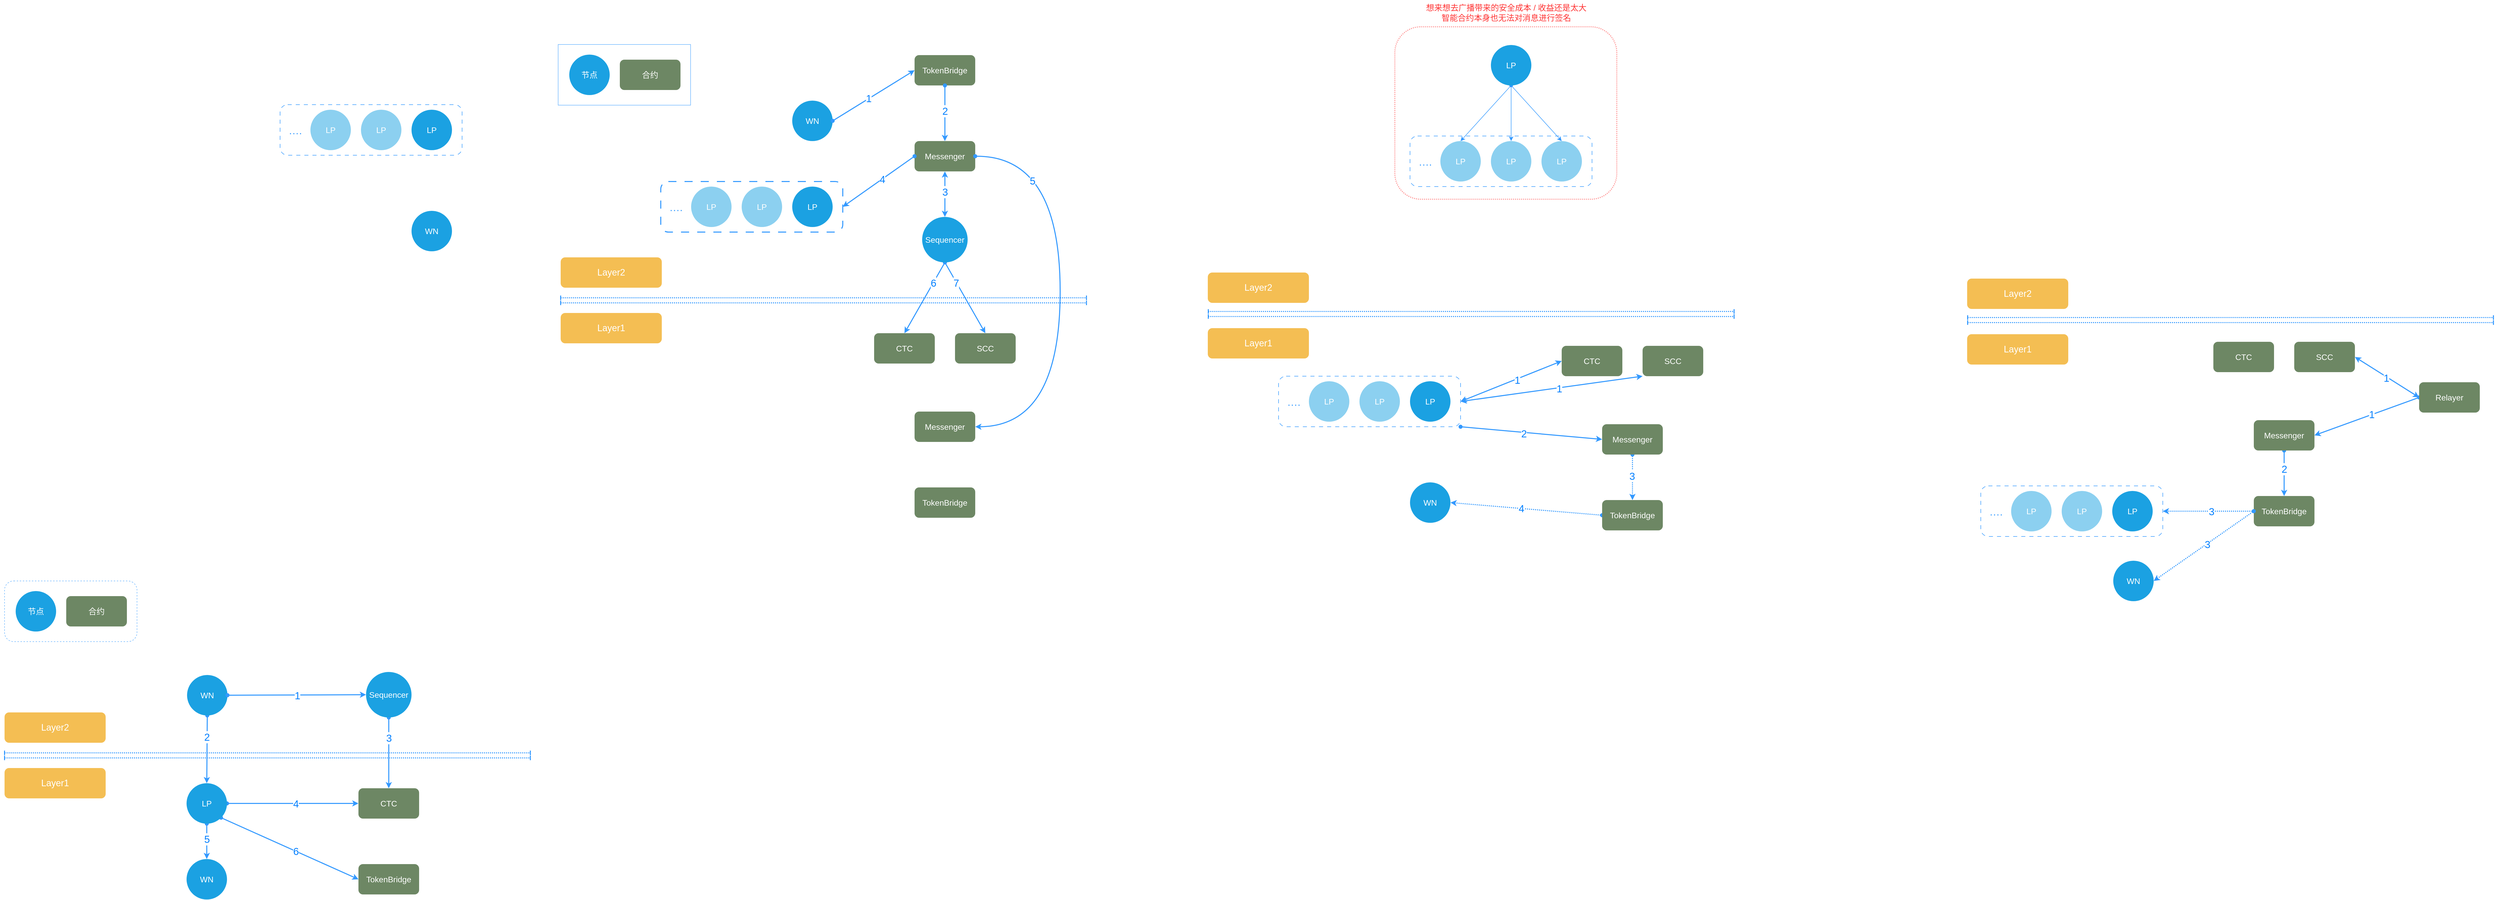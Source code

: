 <mxfile>
    <diagram id="WimCaZcpNjJ5USMCXraz" name="第 1 页">
        <mxGraphModel dx="2523" dy="925" grid="0" gridSize="10" guides="0" tooltips="1" connect="1" arrows="1" fold="1" page="0" pageScale="1" pageWidth="827" pageHeight="1169" background="#ffffff" math="0" shadow="0">
            <root>
                <mxCell id="0"/>
                <mxCell id="1" parent="0"/>
                <mxCell id="165" value="" style="rounded=1;whiteSpace=wrap;html=1;dashed=1;dashPattern=1 1;labelBackgroundColor=#FFFFFF;strokeWidth=2;fontFamily=Helvetica;fontSize=16;fontColor=default;opacity=50;fillColor=none;strokeColor=#FF3333;" parent="1" vertex="1">
                    <mxGeometry x="1690" y="114" width="439" height="341" as="geometry"/>
                </mxCell>
                <mxCell id="20" value="" style="rounded=1;whiteSpace=wrap;html=1;fontSize=16;fillColor=none;dashed=1;dashPattern=8 8;strokeColor=#3399FF;strokeWidth=2;" parent="1" vertex="1">
                    <mxGeometry x="238" y="420" width="360" height="100" as="geometry"/>
                </mxCell>
                <mxCell id="4" value="WN" style="ellipse;whiteSpace=wrap;html=1;aspect=fixed;fontSize=16;fillColor=#1ba1e2;fontColor=#ffffff;strokeColor=none;labelBackgroundColor=none;" parent="1" vertex="1">
                    <mxGeometry x="498" y="260" width="80" height="80" as="geometry"/>
                </mxCell>
                <mxCell id="17" style="edgeStyle=none;html=1;exitX=1;exitY=0.5;exitDx=0;exitDy=0;entryX=0;entryY=0.5;entryDx=0;entryDy=0;fontSize=16;startArrow=oval;startFill=1;strokeColor=#3399FF;labelBackgroundColor=none;strokeWidth=2;" parent="1" source="4" target="6" edge="1">
                    <mxGeometry relative="1" as="geometry"/>
                </mxCell>
                <mxCell id="73" value="1" style="edgeLabel;html=1;align=center;verticalAlign=middle;resizable=0;points=[];fontSize=20;labelBackgroundColor=#FFFFFF;fontColor=#007FFF;" parent="17" vertex="1" connectable="0">
                    <mxGeometry x="0.223" y="-4" relative="1" as="geometry">
                        <mxPoint x="-30" y="13" as="offset"/>
                    </mxGeometry>
                </mxCell>
                <mxCell id="5" value="LP" style="ellipse;whiteSpace=wrap;html=1;aspect=fixed;fontSize=16;fillColor=#1ba1e2;fontColor=#ffffff;strokeColor=none;labelBackgroundColor=none;" parent="1" vertex="1">
                    <mxGeometry x="498" y="430" width="80" height="80" as="geometry"/>
                </mxCell>
                <mxCell id="6" value="TokenBridge" style="rounded=1;whiteSpace=wrap;html=1;fontSize=16;strokeColor=none;fillColor=#6d8764;fontColor=#ffffff;labelBackgroundColor=none;" parent="1" vertex="1">
                    <mxGeometry x="740" y="170" width="120" height="60" as="geometry"/>
                </mxCell>
                <mxCell id="7" value="Messenger" style="rounded=1;whiteSpace=wrap;html=1;fontSize=16;strokeColor=none;fillColor=#6d8764;fontColor=#ffffff;labelBackgroundColor=none;" parent="1" vertex="1">
                    <mxGeometry x="740" y="340" width="120" height="60" as="geometry"/>
                </mxCell>
                <mxCell id="28" style="edgeStyle=orthogonalEdgeStyle;html=1;exitX=1;exitY=0.5;exitDx=0;exitDy=0;entryX=1;entryY=0.5;entryDx=0;entryDy=0;strokeColor=#3399FF;fontSize=16;startArrow=oval;startFill=1;labelBackgroundColor=none;elbow=vertical;curved=1;strokeWidth=2;" parent="1" source="7" target="10" edge="1">
                    <mxGeometry relative="1" as="geometry">
                        <Array as="points">
                            <mxPoint x="1028" y="370"/>
                            <mxPoint x="1028" y="905"/>
                        </Array>
                    </mxGeometry>
                </mxCell>
                <mxCell id="78" value="5" style="edgeLabel;html=1;align=center;verticalAlign=middle;resizable=0;points=[];fontSize=20;labelBackgroundColor=#FFFFFF;fontColor=#007FFF;" parent="28" vertex="1" connectable="0">
                    <mxGeometry x="-0.134" y="-2" relative="1" as="geometry">
                        <mxPoint x="-53" y="-161" as="offset"/>
                    </mxGeometry>
                </mxCell>
                <mxCell id="8" value="CTC" style="rounded=1;whiteSpace=wrap;html=1;fontSize=16;strokeColor=none;fillColor=#6d8764;fontColor=#ffffff;labelBackgroundColor=none;" parent="1" vertex="1">
                    <mxGeometry x="660" y="720" width="120" height="60" as="geometry"/>
                </mxCell>
                <mxCell id="9" value="SCC" style="rounded=1;whiteSpace=wrap;html=1;fontSize=16;strokeColor=none;fillColor=#6d8764;fontColor=#ffffff;labelBackgroundColor=none;" parent="1" vertex="1">
                    <mxGeometry x="820" y="720" width="120" height="60" as="geometry"/>
                </mxCell>
                <mxCell id="10" value="Messenger" style="rounded=1;whiteSpace=wrap;html=1;fontSize=16;strokeColor=none;fillColor=#6d8764;fontColor=#ffffff;labelBackgroundColor=none;" parent="1" vertex="1">
                    <mxGeometry x="740" y="875" width="120" height="60" as="geometry"/>
                </mxCell>
                <mxCell id="11" value="TokenBridge" style="rounded=1;whiteSpace=wrap;html=1;fontSize=16;strokeColor=none;fillColor=#6d8764;fontColor=#ffffff;labelBackgroundColor=none;" parent="1" vertex="1">
                    <mxGeometry x="740" y="1025" width="120" height="60" as="geometry"/>
                </mxCell>
                <mxCell id="26" style="edgeStyle=none;html=1;exitX=0.5;exitY=1;exitDx=0;exitDy=0;entryX=0.5;entryY=0;entryDx=0;entryDy=0;strokeColor=#3399FF;fontSize=16;startArrow=oval;startFill=1;labelBackgroundColor=none;strokeWidth=2;" parent="1" source="12" target="8" edge="1">
                    <mxGeometry relative="1" as="geometry"/>
                </mxCell>
                <mxCell id="77" value="6" style="edgeLabel;html=1;align=center;verticalAlign=middle;resizable=0;points=[];fontSize=20;labelBackgroundColor=#FFFFFF;fontColor=#007FFF;" parent="26" vertex="1" connectable="0">
                    <mxGeometry x="-0.186" relative="1" as="geometry">
                        <mxPoint x="9" y="-17" as="offset"/>
                    </mxGeometry>
                </mxCell>
                <mxCell id="27" style="edgeStyle=none;html=1;exitX=0.5;exitY=1;exitDx=0;exitDy=0;entryX=0.5;entryY=0;entryDx=0;entryDy=0;strokeColor=#3399FF;fontSize=16;startArrow=oval;startFill=1;labelBackgroundColor=none;strokeWidth=2;" parent="1" source="12" target="9" edge="1">
                    <mxGeometry relative="1" as="geometry"/>
                </mxCell>
                <mxCell id="80" value="7" style="edgeLabel;html=1;align=center;verticalAlign=middle;resizable=0;points=[];fontSize=20;labelBackgroundColor=#FFFFFF;fontColor=#007FFF;" parent="27" vertex="1" connectable="0">
                    <mxGeometry x="-0.467" relative="1" as="geometry">
                        <mxPoint y="2" as="offset"/>
                    </mxGeometry>
                </mxCell>
                <mxCell id="12" value="Sequencer" style="ellipse;whiteSpace=wrap;html=1;aspect=fixed;fontSize=16;fillColor=#1ba1e2;fontColor=#ffffff;strokeColor=none;labelBackgroundColor=none;" parent="1" vertex="1">
                    <mxGeometry x="755" y="490" width="90" height="90" as="geometry"/>
                </mxCell>
                <mxCell id="2" value="节点" style="ellipse;whiteSpace=wrap;html=1;aspect=fixed;fontSize=16;fillColor=#1ba1e2;fontColor=#ffffff;strokeColor=none;" parent="1" vertex="1">
                    <mxGeometry x="57" y="169" width="80" height="80" as="geometry"/>
                </mxCell>
                <mxCell id="3" value="合约" style="rounded=1;whiteSpace=wrap;html=1;fontSize=16;strokeColor=none;fillColor=#6d8764;fontColor=#ffffff;" parent="1" vertex="1">
                    <mxGeometry x="157" y="179" width="120" height="60" as="geometry"/>
                </mxCell>
                <mxCell id="18" style="edgeStyle=none;html=1;exitX=0.5;exitY=1;exitDx=0;exitDy=0;entryX=0.5;entryY=0;entryDx=0;entryDy=0;strokeColor=#3399FF;fontSize=16;startArrow=oval;startFill=1;labelBackgroundColor=none;strokeWidth=2;" parent="1" source="6" target="7" edge="1">
                    <mxGeometry relative="1" as="geometry"/>
                </mxCell>
                <mxCell id="74" value="2" style="edgeLabel;html=1;align=center;verticalAlign=middle;resizable=0;points=[];fontSize=20;labelBackgroundColor=#FFFFFF;fontColor=#007FFF;" parent="18" vertex="1" connectable="0">
                    <mxGeometry x="0.134" relative="1" as="geometry">
                        <mxPoint y="-13" as="offset"/>
                    </mxGeometry>
                </mxCell>
                <mxCell id="19" style="edgeStyle=none;html=1;exitX=0.5;exitY=1;exitDx=0;exitDy=0;entryX=0.5;entryY=0;entryDx=0;entryDy=0;strokeColor=#3399FF;fontSize=16;startArrow=classic;startFill=1;labelBackgroundColor=none;strokeWidth=2;" parent="1" source="7" target="12" edge="1">
                    <mxGeometry relative="1" as="geometry"/>
                </mxCell>
                <mxCell id="75" value="3" style="edgeLabel;html=1;align=center;verticalAlign=middle;resizable=0;points=[];fontSize=20;labelBackgroundColor=#FFFFFF;fontColor=#007FFF;" parent="19" vertex="1" connectable="0">
                    <mxGeometry x="-0.294" y="-2" relative="1" as="geometry">
                        <mxPoint x="2" y="8" as="offset"/>
                    </mxGeometry>
                </mxCell>
                <mxCell id="22" value="LP" style="ellipse;whiteSpace=wrap;html=1;aspect=fixed;fontSize=16;fillColor=#1ba1e2;fontColor=#ffffff;strokeColor=none;opacity=50;labelBackgroundColor=none;" parent="1" vertex="1">
                    <mxGeometry x="398" y="430" width="80" height="80" as="geometry"/>
                </mxCell>
                <mxCell id="23" value="LP" style="ellipse;whiteSpace=wrap;html=1;aspect=fixed;fontSize=16;fillColor=#1ba1e2;fontColor=#ffffff;strokeColor=none;opacity=50;" parent="1" vertex="1">
                    <mxGeometry x="298" y="430" width="80" height="80" as="geometry"/>
                </mxCell>
                <mxCell id="24" value="····" style="text;html=1;align=center;verticalAlign=middle;resizable=0;points=[];autosize=1;strokeColor=none;fillColor=none;fontSize=20;fontColor=#3399FF;" parent="1" vertex="1">
                    <mxGeometry x="243" y="455" width="50" height="40" as="geometry"/>
                </mxCell>
                <mxCell id="25" style="edgeStyle=none;html=1;exitX=0;exitY=0.5;exitDx=0;exitDy=0;entryX=1;entryY=0.5;entryDx=0;entryDy=0;strokeColor=#3399FF;fontSize=16;startArrow=oval;startFill=1;labelBackgroundColor=none;strokeWidth=2;" parent="1" source="7" target="20" edge="1">
                    <mxGeometry relative="1" as="geometry"/>
                </mxCell>
                <mxCell id="76" value="4" style="edgeLabel;html=1;align=center;verticalAlign=middle;resizable=0;points=[];fontSize=20;labelBackgroundColor=#FFFFFF;fontColor=#007FFF;" parent="25" vertex="1" connectable="0">
                    <mxGeometry x="-0.102" y="2" relative="1" as="geometry">
                        <mxPoint x="-2" y="-2" as="offset"/>
                    </mxGeometry>
                </mxCell>
                <mxCell id="47" value="CTC" style="rounded=1;whiteSpace=wrap;html=1;fontSize=16;strokeColor=none;fillColor=#6d8764;fontColor=#ffffff;" parent="1" vertex="1">
                    <mxGeometry x="2020" y="745" width="120" height="60" as="geometry"/>
                </mxCell>
                <mxCell id="107" style="edgeStyle=none;html=1;exitX=0;exitY=1;exitDx=0;exitDy=0;entryX=1;entryY=0.5;entryDx=0;entryDy=0;strokeColor=#3399FF;fontSize=16;startArrow=classic;startFill=1;endArrow=classic;endFill=1;labelBackgroundColor=none;strokeWidth=2;" parent="1" source="48" target="64" edge="1">
                    <mxGeometry relative="1" as="geometry"/>
                </mxCell>
                <mxCell id="108" value="1" style="edgeLabel;html=1;align=center;verticalAlign=middle;resizable=0;points=[];fontSize=20;fontColor=#007FFF;labelBackgroundColor=#FFFFFF;" parent="107" vertex="1" connectable="0">
                    <mxGeometry x="-0.083" y="1" relative="1" as="geometry">
                        <mxPoint as="offset"/>
                    </mxGeometry>
                </mxCell>
                <mxCell id="48" value="SCC" style="rounded=1;whiteSpace=wrap;html=1;fontSize=16;strokeColor=none;fillColor=#6d8764;fontColor=#ffffff;" parent="1" vertex="1">
                    <mxGeometry x="2180" y="745" width="120" height="60" as="geometry"/>
                </mxCell>
                <mxCell id="49" style="edgeStyle=none;html=1;exitX=0.5;exitY=1;exitDx=0;exitDy=0;entryX=0.5;entryY=0;entryDx=0;entryDy=0;strokeColor=#3399FF;fontSize=16;startArrow=oval;startFill=1;labelBackgroundColor=none;strokeWidth=2;dashed=1;dashPattern=1 1;" parent="1" source="50" target="52" edge="1">
                    <mxGeometry relative="1" as="geometry"/>
                </mxCell>
                <mxCell id="85" value="3" style="edgeLabel;html=1;align=center;verticalAlign=middle;resizable=0;points=[];fontSize=20;fontColor=#007FFF;labelBackgroundColor=#FFFFFF;" parent="49" vertex="1" connectable="0">
                    <mxGeometry x="-0.071" relative="1" as="geometry">
                        <mxPoint x="-1" as="offset"/>
                    </mxGeometry>
                </mxCell>
                <mxCell id="50" value="Messenger" style="rounded=1;whiteSpace=wrap;html=1;fontSize=16;strokeColor=none;fillColor=#6d8764;fontColor=#ffffff;" parent="1" vertex="1">
                    <mxGeometry x="2100" y="900" width="120" height="60" as="geometry"/>
                </mxCell>
                <mxCell id="51" style="edgeStyle=none;html=1;exitX=0;exitY=0.5;exitDx=0;exitDy=0;entryX=1;entryY=0.5;entryDx=0;entryDy=0;strokeColor=#3399FF;fontSize=16;startArrow=oval;startFill=1;labelBackgroundColor=none;strokeWidth=2;dashed=1;dashPattern=1 1;" parent="1" source="52" target="56" edge="1">
                    <mxGeometry relative="1" as="geometry"/>
                </mxCell>
                <mxCell id="83" value="4" style="edgeLabel;html=1;align=center;verticalAlign=middle;resizable=0;points=[];fontSize=20;fontColor=#007FFF;labelBackgroundColor=#FFFFFF;" parent="51" vertex="1" connectable="0">
                    <mxGeometry x="0.172" relative="1" as="geometry">
                        <mxPoint x="16" as="offset"/>
                    </mxGeometry>
                </mxCell>
                <mxCell id="52" value="TokenBridge" style="rounded=1;whiteSpace=wrap;html=1;fontSize=16;strokeColor=none;fillColor=#6d8764;fontColor=#ffffff;" parent="1" vertex="1">
                    <mxGeometry x="2100" y="1050" width="120" height="60" as="geometry"/>
                </mxCell>
                <mxCell id="56" value="WN" style="ellipse;whiteSpace=wrap;html=1;aspect=fixed;fontSize=16;fillColor=#1ba1e2;fontColor=#ffffff;strokeColor=none;" parent="1" vertex="1">
                    <mxGeometry x="1720" y="1015" width="80" height="80" as="geometry"/>
                </mxCell>
                <mxCell id="62" style="edgeStyle=none;html=1;exitX=1;exitY=0.5;exitDx=0;exitDy=0;entryX=0;entryY=0.5;entryDx=0;entryDy=0;strokeColor=#3399FF;fontSize=16;startArrow=classic;startFill=1;labelBackgroundColor=none;strokeWidth=2;" parent="1" source="64" target="47" edge="1">
                    <mxGeometry relative="1" as="geometry"/>
                </mxCell>
                <mxCell id="81" value="1" style="edgeLabel;html=1;align=center;verticalAlign=middle;resizable=0;points=[];fontSize=20;fontColor=#007FFF;labelBackgroundColor=#FFFFFF;" parent="62" vertex="1" connectable="0">
                    <mxGeometry x="0.115" y="-1" relative="1" as="geometry">
                        <mxPoint as="offset"/>
                    </mxGeometry>
                </mxCell>
                <mxCell id="63" style="edgeStyle=none;html=1;exitX=1;exitY=1;exitDx=0;exitDy=0;entryX=0;entryY=0.5;entryDx=0;entryDy=0;strokeColor=#3399FF;fontSize=16;startArrow=oval;startFill=1;labelBackgroundColor=none;strokeWidth=2;" parent="1" source="64" target="50" edge="1">
                    <mxGeometry relative="1" as="geometry"/>
                </mxCell>
                <mxCell id="82" value="2" style="edgeLabel;html=1;align=center;verticalAlign=middle;resizable=0;points=[];fontSize=20;fontColor=#007FFF;labelBackgroundColor=#FFFFFF;" parent="63" vertex="1" connectable="0">
                    <mxGeometry x="-0.106" y="-2" relative="1" as="geometry">
                        <mxPoint as="offset"/>
                    </mxGeometry>
                </mxCell>
                <mxCell id="64" value="" style="rounded=1;whiteSpace=wrap;html=1;fontSize=16;fillColor=none;dashed=1;dashPattern=8 8;strokeColor=#3399FF;" parent="1" vertex="1">
                    <mxGeometry x="1460" y="805" width="360" height="100" as="geometry"/>
                </mxCell>
                <mxCell id="65" value="LP" style="ellipse;whiteSpace=wrap;html=1;aspect=fixed;fontSize=16;fillColor=#1ba1e2;fontColor=#ffffff;strokeColor=none;" parent="1" vertex="1">
                    <mxGeometry x="1720" y="815" width="80" height="80" as="geometry"/>
                </mxCell>
                <mxCell id="66" value="LP" style="ellipse;whiteSpace=wrap;html=1;aspect=fixed;fontSize=16;fillColor=#1ba1e2;fontColor=#ffffff;strokeColor=none;opacity=50;" parent="1" vertex="1">
                    <mxGeometry x="1620" y="815" width="80" height="80" as="geometry"/>
                </mxCell>
                <mxCell id="67" value="LP" style="ellipse;whiteSpace=wrap;html=1;aspect=fixed;fontSize=16;fillColor=#1ba1e2;fontColor=#ffffff;strokeColor=none;opacity=50;" parent="1" vertex="1">
                    <mxGeometry x="1520" y="815" width="80" height="80" as="geometry"/>
                </mxCell>
                <mxCell id="68" value="····" style="text;html=1;align=center;verticalAlign=middle;resizable=0;points=[];autosize=1;strokeColor=none;fillColor=none;fontSize=20;fontColor=#3399FF;" parent="1" vertex="1">
                    <mxGeometry x="1465" y="840" width="50" height="40" as="geometry"/>
                </mxCell>
                <mxCell id="86" value="CTC" style="rounded=1;whiteSpace=wrap;html=1;fontSize=16;strokeColor=none;fillColor=#6d8764;fontColor=#ffffff;" parent="1" vertex="1">
                    <mxGeometry x="3309" y="737" width="120" height="60" as="geometry"/>
                </mxCell>
                <mxCell id="104" style="edgeStyle=none;html=1;exitX=0;exitY=0.5;exitDx=0;exitDy=0;entryX=1;entryY=0.5;entryDx=0;entryDy=0;strokeColor=#3399FF;fontSize=20;startArrow=oval;startFill=1;endArrow=classic;endFill=1;strokeWidth=2;" parent="1" source="157" target="90" edge="1">
                    <mxGeometry relative="1" as="geometry"/>
                </mxCell>
                <mxCell id="118" value="1" style="edgeLabel;html=1;align=center;verticalAlign=middle;resizable=0;points=[];fontSize=20;fontColor=#007FFF;labelBackgroundColor=#FFFFFF;" parent="104" vertex="1" connectable="0">
                    <mxGeometry x="-0.092" y="-1" relative="1" as="geometry">
                        <mxPoint as="offset"/>
                    </mxGeometry>
                </mxCell>
                <mxCell id="87" value="SCC" style="rounded=1;whiteSpace=wrap;html=1;fontSize=16;strokeColor=none;fillColor=#6d8764;fontColor=#ffffff;" parent="1" vertex="1">
                    <mxGeometry x="3469" y="737" width="120" height="60" as="geometry"/>
                </mxCell>
                <mxCell id="105" style="edgeStyle=none;html=1;exitX=0.5;exitY=1;exitDx=0;exitDy=0;entryX=0.5;entryY=0;entryDx=0;entryDy=0;strokeColor=#3399FF;fontSize=20;startArrow=oval;startFill=1;endArrow=classic;endFill=1;strokeWidth=2;" parent="1" source="90" target="93" edge="1">
                    <mxGeometry relative="1" as="geometry"/>
                </mxCell>
                <mxCell id="119" value="2" style="edgeLabel;html=1;align=center;verticalAlign=middle;resizable=0;points=[];fontSize=20;fontColor=#007FFF;labelBackgroundColor=#FFFFFF;" parent="105" vertex="1" connectable="0">
                    <mxGeometry x="-0.216" relative="1" as="geometry">
                        <mxPoint as="offset"/>
                    </mxGeometry>
                </mxCell>
                <mxCell id="90" value="Messenger" style="rounded=1;whiteSpace=wrap;html=1;fontSize=16;strokeColor=none;fillColor=#6d8764;fontColor=#ffffff;" parent="1" vertex="1">
                    <mxGeometry x="3389" y="892" width="120" height="60" as="geometry"/>
                </mxCell>
                <mxCell id="106" style="edgeStyle=none;html=1;exitX=0;exitY=0.5;exitDx=0;exitDy=0;entryX=1;entryY=0.5;entryDx=0;entryDy=0;strokeColor=#3399FF;fontSize=20;startArrow=oval;startFill=1;endArrow=classic;endFill=1;strokeWidth=2;dashed=1;dashPattern=1 1;" parent="1" source="93" target="99" edge="1">
                    <mxGeometry relative="1" as="geometry"/>
                </mxCell>
                <mxCell id="120" value="3" style="edgeLabel;html=1;align=center;verticalAlign=middle;resizable=0;points=[];fontSize=20;fontColor=#007FFF;labelBackgroundColor=#FFFFFF;" parent="106" vertex="1" connectable="0">
                    <mxGeometry x="-0.069" relative="1" as="geometry">
                        <mxPoint as="offset"/>
                    </mxGeometry>
                </mxCell>
                <mxCell id="93" value="TokenBridge" style="rounded=1;whiteSpace=wrap;html=1;fontSize=16;strokeColor=none;fillColor=#6d8764;fontColor=#ffffff;" parent="1" vertex="1">
                    <mxGeometry x="3389" y="1042" width="120" height="60" as="geometry"/>
                </mxCell>
                <mxCell id="99" value="" style="rounded=1;whiteSpace=wrap;html=1;fontSize=16;fillColor=none;dashed=1;dashPattern=8 8;strokeColor=#3399FF;" parent="1" vertex="1">
                    <mxGeometry x="2849" y="1022" width="360" height="100" as="geometry"/>
                </mxCell>
                <mxCell id="100" value="LP" style="ellipse;whiteSpace=wrap;html=1;aspect=fixed;fontSize=16;fillColor=#1ba1e2;fontColor=#ffffff;strokeColor=none;" parent="1" vertex="1">
                    <mxGeometry x="3109" y="1032" width="80" height="80" as="geometry"/>
                </mxCell>
                <mxCell id="101" value="LP" style="ellipse;whiteSpace=wrap;html=1;aspect=fixed;fontSize=16;fillColor=#1ba1e2;fontColor=#ffffff;strokeColor=none;opacity=50;" parent="1" vertex="1">
                    <mxGeometry x="3009" y="1032" width="80" height="80" as="geometry"/>
                </mxCell>
                <mxCell id="102" value="LP" style="ellipse;whiteSpace=wrap;html=1;aspect=fixed;fontSize=16;fillColor=#1ba1e2;fontColor=#ffffff;strokeColor=none;opacity=50;" parent="1" vertex="1">
                    <mxGeometry x="2909" y="1032" width="80" height="80" as="geometry"/>
                </mxCell>
                <mxCell id="103" value="····" style="text;html=1;align=center;verticalAlign=middle;resizable=0;points=[];autosize=1;strokeColor=none;fillColor=none;fontSize=20;fontColor=#3399FF;" parent="1" vertex="1">
                    <mxGeometry x="2854" y="1057" width="50" height="40" as="geometry"/>
                </mxCell>
                <mxCell id="109" value="" style="rounded=1;whiteSpace=wrap;html=1;fontSize=16;fillColor=none;dashed=1;dashPattern=8 8;strokeColor=#3399FF;" parent="1" vertex="1">
                    <mxGeometry x="1720" y="330" width="360" height="100" as="geometry"/>
                </mxCell>
                <mxCell id="115" style="edgeStyle=none;html=1;exitX=0.5;exitY=1;exitDx=0;exitDy=0;entryX=0.5;entryY=0;entryDx=0;entryDy=0;strokeColor=#3399FF;fontSize=20;startArrow=oval;startFill=1;endArrow=classic;endFill=1;" parent="1" source="110" target="112" edge="1">
                    <mxGeometry relative="1" as="geometry"/>
                </mxCell>
                <mxCell id="116" style="edgeStyle=none;html=1;exitX=0.5;exitY=1;exitDx=0;exitDy=0;entryX=0.5;entryY=0;entryDx=0;entryDy=0;strokeColor=#3399FF;fontSize=20;startArrow=oval;startFill=1;endArrow=classic;endFill=1;" parent="1" source="110" target="111" edge="1">
                    <mxGeometry relative="1" as="geometry"/>
                </mxCell>
                <mxCell id="117" style="edgeStyle=none;html=1;exitX=0.5;exitY=1;exitDx=0;exitDy=0;entryX=0.5;entryY=0;entryDx=0;entryDy=0;strokeColor=#3399FF;fontSize=20;startArrow=oval;startFill=1;endArrow=classic;endFill=1;" parent="1" source="110" target="114" edge="1">
                    <mxGeometry relative="1" as="geometry"/>
                </mxCell>
                <mxCell id="110" value="LP" style="ellipse;whiteSpace=wrap;html=1;aspect=fixed;fontSize=16;fillColor=#1ba1e2;fontColor=#ffffff;strokeColor=none;" parent="1" vertex="1">
                    <mxGeometry x="1880" y="150" width="80" height="80" as="geometry"/>
                </mxCell>
                <mxCell id="111" value="LP" style="ellipse;whiteSpace=wrap;html=1;aspect=fixed;fontSize=16;fillColor=#1ba1e2;fontColor=#ffffff;strokeColor=none;opacity=50;" parent="1" vertex="1">
                    <mxGeometry x="1880" y="340" width="80" height="80" as="geometry"/>
                </mxCell>
                <mxCell id="112" value="LP" style="ellipse;whiteSpace=wrap;html=1;aspect=fixed;fontSize=16;fillColor=#1ba1e2;fontColor=#ffffff;strokeColor=none;opacity=50;" parent="1" vertex="1">
                    <mxGeometry x="1780" y="340" width="80" height="80" as="geometry"/>
                </mxCell>
                <mxCell id="113" value="····" style="text;html=1;align=center;verticalAlign=middle;resizable=0;points=[];autosize=1;strokeColor=none;fillColor=none;fontSize=20;fontColor=#3399FF;" parent="1" vertex="1">
                    <mxGeometry x="1725" y="365" width="50" height="40" as="geometry"/>
                </mxCell>
                <mxCell id="114" value="LP" style="ellipse;whiteSpace=wrap;html=1;aspect=fixed;fontSize=16;fillColor=#1ba1e2;fontColor=#ffffff;strokeColor=none;opacity=50;" parent="1" vertex="1">
                    <mxGeometry x="1980" y="340" width="80" height="80" as="geometry"/>
                </mxCell>
                <mxCell id="130" value="" style="rounded=0;whiteSpace=wrap;html=1;fontSize=18;fontColor=#FFFFFF;opacity=70;fillColor=none;strokeColor=#3399FF;glass=0;" parent="1" vertex="1">
                    <mxGeometry x="35" y="149" width="262" height="120" as="geometry"/>
                </mxCell>
                <mxCell id="121" value="&lt;font style=&quot;font-size: 18px;&quot;&gt;Layer2&lt;/font&gt;" style="rounded=1;whiteSpace=wrap;html=1;fontSize=16;strokeColor=none;fillColor=#f0a30a;fontColor=#FFFFFF;opacity=70;" parent="1" vertex="1">
                    <mxGeometry x="40" y="570" width="200" height="60" as="geometry"/>
                </mxCell>
                <mxCell id="122" value="Layer1" style="rounded=1;whiteSpace=wrap;html=1;fontSize=18;strokeColor=none;fillColor=#f0a30a;fontColor=#FFFFFF;opacity=70;" parent="1" vertex="1">
                    <mxGeometry x="40" y="680" width="200" height="60" as="geometry"/>
                </mxCell>
                <mxCell id="136" value="" style="group" parent="1" vertex="1" connectable="0">
                    <mxGeometry x="40" y="650" width="1040" height="10" as="geometry"/>
                </mxCell>
                <mxCell id="13" value="" style="endArrow=baseDash;dashed=1;html=1;dashPattern=1 1;strokeWidth=2;fontSize=16;strokeColor=#3399FF;startArrow=baseDash;startFill=0;endFill=0;" parent="136" edge="1">
                    <mxGeometry width="50" height="50" relative="1" as="geometry">
                        <mxPoint as="sourcePoint"/>
                        <mxPoint x="1040" as="targetPoint"/>
                    </mxGeometry>
                </mxCell>
                <mxCell id="14" value="" style="endArrow=baseDash;dashed=1;html=1;dashPattern=1 1;strokeWidth=2;fontSize=16;strokeColor=#3399FF;startArrow=baseDash;startFill=0;endFill=0;" parent="136" edge="1">
                    <mxGeometry width="50" height="50" relative="1" as="geometry">
                        <mxPoint y="10" as="sourcePoint"/>
                        <mxPoint x="1040" y="10" as="targetPoint"/>
                    </mxGeometry>
                </mxCell>
                <mxCell id="137" value="" style="group" parent="1" vertex="1" connectable="0">
                    <mxGeometry x="1321" y="677" width="1040" height="10" as="geometry"/>
                </mxCell>
                <mxCell id="138" value="" style="endArrow=baseDash;dashed=1;html=1;dashPattern=1 1;strokeWidth=2;fontSize=16;strokeColor=#3399FF;startArrow=baseDash;startFill=0;endFill=0;" parent="137" edge="1">
                    <mxGeometry width="50" height="50" relative="1" as="geometry">
                        <mxPoint as="sourcePoint"/>
                        <mxPoint x="1040" as="targetPoint"/>
                    </mxGeometry>
                </mxCell>
                <mxCell id="139" value="" style="endArrow=baseDash;dashed=1;html=1;dashPattern=1 1;strokeWidth=2;fontSize=16;strokeColor=#3399FF;startArrow=baseDash;startFill=0;endFill=0;" parent="137" edge="1">
                    <mxGeometry width="50" height="50" relative="1" as="geometry">
                        <mxPoint y="10" as="sourcePoint"/>
                        <mxPoint x="1040" y="10" as="targetPoint"/>
                    </mxGeometry>
                </mxCell>
                <mxCell id="128" value="&lt;font style=&quot;font-size: 18px;&quot;&gt;Layer2&lt;/font&gt;" style="rounded=1;whiteSpace=wrap;html=1;fontSize=16;strokeColor=none;fillColor=#f0a30a;fontColor=#FFFFFF;opacity=70;" parent="1" vertex="1">
                    <mxGeometry x="1320" y="600" width="200" height="60" as="geometry"/>
                </mxCell>
                <mxCell id="129" value="Layer1" style="rounded=1;whiteSpace=wrap;html=1;fontSize=18;strokeColor=none;fillColor=#f0a30a;fontColor=#FFFFFF;opacity=70;" parent="1" vertex="1">
                    <mxGeometry x="1320" y="710" width="200" height="60" as="geometry"/>
                </mxCell>
                <mxCell id="141" value="WN" style="ellipse;whiteSpace=wrap;html=1;aspect=fixed;fontSize=16;fillColor=#1ba1e2;fontColor=#ffffff;strokeColor=none;" parent="1" vertex="1">
                    <mxGeometry x="-255" y="478" width="80" height="80" as="geometry"/>
                </mxCell>
                <mxCell id="142" value="" style="rounded=1;whiteSpace=wrap;html=1;fontSize=16;fillColor=none;dashed=1;dashPattern=8 8;strokeColor=#3399FF;" parent="1" vertex="1">
                    <mxGeometry x="-515" y="268" width="360" height="100" as="geometry"/>
                </mxCell>
                <mxCell id="143" value="LP" style="ellipse;whiteSpace=wrap;html=1;aspect=fixed;fontSize=16;fillColor=#1ba1e2;fontColor=#ffffff;strokeColor=none;" parent="1" vertex="1">
                    <mxGeometry x="-255" y="278" width="80" height="80" as="geometry"/>
                </mxCell>
                <mxCell id="144" value="LP" style="ellipse;whiteSpace=wrap;html=1;aspect=fixed;fontSize=16;fillColor=#1ba1e2;fontColor=#ffffff;strokeColor=none;opacity=50;" parent="1" vertex="1">
                    <mxGeometry x="-355" y="278" width="80" height="80" as="geometry"/>
                </mxCell>
                <mxCell id="145" value="LP" style="ellipse;whiteSpace=wrap;html=1;aspect=fixed;fontSize=16;fillColor=#1ba1e2;fontColor=#ffffff;strokeColor=none;opacity=50;" parent="1" vertex="1">
                    <mxGeometry x="-455" y="278" width="80" height="80" as="geometry"/>
                </mxCell>
                <mxCell id="146" value="····" style="text;html=1;align=center;verticalAlign=middle;resizable=0;points=[];autosize=1;strokeColor=none;fillColor=none;fontSize=20;fontColor=#3399FF;" parent="1" vertex="1">
                    <mxGeometry x="-510" y="303" width="50" height="40" as="geometry"/>
                </mxCell>
                <mxCell id="152" value="" style="group" parent="1" vertex="1" connectable="0">
                    <mxGeometry x="2823" y="689" width="1040" height="10" as="geometry"/>
                </mxCell>
                <mxCell id="153" value="" style="endArrow=baseDash;dashed=1;html=1;dashPattern=1 1;strokeWidth=2;fontSize=16;strokeColor=#3399FF;startArrow=baseDash;startFill=0;endFill=0;" parent="152" edge="1">
                    <mxGeometry width="50" height="50" relative="1" as="geometry">
                        <mxPoint as="sourcePoint"/>
                        <mxPoint x="1040" as="targetPoint"/>
                    </mxGeometry>
                </mxCell>
                <mxCell id="154" value="" style="endArrow=baseDash;dashed=1;html=1;dashPattern=1 1;strokeWidth=2;fontSize=16;strokeColor=#3399FF;startArrow=baseDash;startFill=0;endFill=0;" parent="152" edge="1">
                    <mxGeometry width="50" height="50" relative="1" as="geometry">
                        <mxPoint y="10" as="sourcePoint"/>
                        <mxPoint x="1040" y="10" as="targetPoint"/>
                    </mxGeometry>
                </mxCell>
                <mxCell id="155" value="&lt;font style=&quot;font-size: 18px;&quot;&gt;Layer2&lt;/font&gt;" style="rounded=1;whiteSpace=wrap;html=1;fontSize=16;strokeColor=none;fillColor=#f0a30a;fontColor=#FFFFFF;opacity=70;" parent="1" vertex="1">
                    <mxGeometry x="2822" y="612" width="200" height="60" as="geometry"/>
                </mxCell>
                <mxCell id="156" value="Layer1" style="rounded=1;whiteSpace=wrap;html=1;fontSize=18;strokeColor=none;fillColor=#f0a30a;fontColor=#FFFFFF;opacity=70;" parent="1" vertex="1">
                    <mxGeometry x="2822" y="722" width="200" height="60" as="geometry"/>
                </mxCell>
                <mxCell id="158" style="edgeStyle=none;shape=connector;rounded=1;html=1;exitX=0;exitY=0.5;exitDx=0;exitDy=0;entryX=1;entryY=0.5;entryDx=0;entryDy=0;labelBackgroundColor=default;strokeColor=#3399FF;strokeWidth=2;fontFamily=Helvetica;fontSize=20;fontColor=default;startArrow=classic;startFill=1;endArrow=classic;endFill=1;" parent="1" source="157" target="87" edge="1">
                    <mxGeometry relative="1" as="geometry"/>
                </mxCell>
                <mxCell id="159" value="1" style="edgeLabel;html=1;align=center;verticalAlign=middle;resizable=0;points=[];fontSize=20;fontFamily=Helvetica;fontColor=#007FFF;labelBackgroundColor=#FFFFFF;" parent="158" vertex="1" connectable="0">
                    <mxGeometry x="-0.107" relative="1" as="geometry">
                        <mxPoint x="-9" y="-4" as="offset"/>
                    </mxGeometry>
                </mxCell>
                <mxCell id="157" value="Relayer" style="rounded=1;whiteSpace=wrap;html=1;fontSize=16;strokeColor=none;fillColor=#6d8764;fontColor=#ffffff;" parent="1" vertex="1">
                    <mxGeometry x="3716" y="817" width="120" height="60" as="geometry"/>
                </mxCell>
                <mxCell id="161" value="WN" style="ellipse;whiteSpace=wrap;html=1;aspect=fixed;fontSize=16;fillColor=#1ba1e2;fontColor=#ffffff;strokeColor=none;" parent="1" vertex="1">
                    <mxGeometry x="3111" y="1170" width="80" height="80" as="geometry"/>
                </mxCell>
                <mxCell id="163" style="edgeStyle=none;html=1;exitX=0;exitY=0.5;exitDx=0;exitDy=0;entryX=1;entryY=0.5;entryDx=0;entryDy=0;strokeColor=#3399FF;fontSize=20;startArrow=oval;startFill=1;endArrow=classic;endFill=1;strokeWidth=2;dashed=1;dashPattern=1 1;" parent="1" source="93" target="161" edge="1">
                    <mxGeometry relative="1" as="geometry">
                        <mxPoint x="3450" y="1171" as="sourcePoint"/>
                        <mxPoint x="3270" y="1171" as="targetPoint"/>
                    </mxGeometry>
                </mxCell>
                <mxCell id="164" value="3" style="edgeLabel;html=1;align=center;verticalAlign=middle;resizable=0;points=[];fontSize=20;fontColor=#007FFF;labelBackgroundColor=#FFFFFF;" parent="163" vertex="1" connectable="0">
                    <mxGeometry x="-0.069" relative="1" as="geometry">
                        <mxPoint as="offset"/>
                    </mxGeometry>
                </mxCell>
                <mxCell id="166" value="&lt;font color=&quot;#ff3333&quot;&gt;想来想去广播带来的安全成本 / 收益还是太大&lt;br&gt;智能合约本身也无法对消息进行签名&lt;br&gt;&lt;/font&gt;" style="text;html=1;align=center;verticalAlign=middle;resizable=0;points=[];autosize=1;strokeColor=none;fillColor=none;fontSize=16;fontFamily=Helvetica;fontColor=default;" parent="1" vertex="1">
                    <mxGeometry x="1742" y="61" width="335" height="50" as="geometry"/>
                </mxCell>
                <mxCell id="237" style="edgeStyle=none;html=1;exitX=0.5;exitY=1;exitDx=0;exitDy=0;entryX=0.5;entryY=0;entryDx=0;entryDy=0;labelBackgroundColor=none;fontSize=16;strokeColor=#3399FF;startArrow=oval;startFill=1;strokeWidth=2;" edge="1" parent="1" source="203" target="206">
                    <mxGeometry relative="1" as="geometry"/>
                </mxCell>
                <mxCell id="203" value="WN" style="ellipse;whiteSpace=wrap;html=1;aspect=fixed;fontSize=16;fillColor=#1ba1e2;fontColor=#ffffff;strokeColor=none;labelBackgroundColor=none;" vertex="1" parent="1">
                    <mxGeometry x="-699" y="1396" width="80" height="80" as="geometry"/>
                </mxCell>
                <mxCell id="204" style="edgeStyle=none;html=1;exitX=1;exitY=0.5;exitDx=0;exitDy=0;fontSize=16;startArrow=oval;startFill=1;strokeColor=#3399FF;labelBackgroundColor=none;strokeWidth=2;entryX=0;entryY=0.5;entryDx=0;entryDy=0;" edge="1" parent="1" source="203" target="219">
                    <mxGeometry relative="1" as="geometry">
                        <mxPoint x="-370" y="1340" as="targetPoint"/>
                    </mxGeometry>
                </mxCell>
                <mxCell id="205" value="1" style="edgeLabel;html=1;align=center;verticalAlign=middle;resizable=0;points=[];fontSize=20;labelBackgroundColor=#FFFFFF;fontColor=#007FFF;" vertex="1" connectable="0" parent="204">
                    <mxGeometry x="0.223" y="-4" relative="1" as="geometry">
                        <mxPoint x="-30" y="-4" as="offset"/>
                    </mxGeometry>
                </mxCell>
                <mxCell id="241" style="edgeStyle=none;html=1;exitX=1;exitY=0.5;exitDx=0;exitDy=0;entryX=0;entryY=0.5;entryDx=0;entryDy=0;fillColor=#1ba1e2;strokeColor=#3399FF;labelBackgroundColor=none;fontSize=16;startArrow=oval;startFill=1;strokeWidth=2;" edge="1" parent="1" source="206" target="211">
                    <mxGeometry relative="1" as="geometry"/>
                </mxCell>
                <mxCell id="243" style="edgeStyle=none;shape=connector;rounded=1;html=1;exitX=1;exitY=1;exitDx=0;exitDy=0;entryX=0;entryY=0.5;entryDx=0;entryDy=0;labelBackgroundColor=none;strokeColor=#3399FF;strokeWidth=2;fontFamily=Helvetica;fontSize=16;fontColor=default;startArrow=oval;startFill=1;endArrow=classic;fillColor=#1ba1e2;" edge="1" parent="1" source="206" target="214">
                    <mxGeometry relative="1" as="geometry"/>
                </mxCell>
                <mxCell id="245" style="edgeStyle=none;shape=connector;rounded=1;html=1;exitX=0.5;exitY=1;exitDx=0;exitDy=0;entryX=0.5;entryY=0;entryDx=0;entryDy=0;labelBackgroundColor=none;strokeColor=#3399FF;strokeWidth=2;fontFamily=Helvetica;fontSize=16;fontColor=default;startArrow=oval;startFill=1;endArrow=classic;fillColor=#1ba1e2;" edge="1" parent="1" source="206" target="244">
                    <mxGeometry relative="1" as="geometry"/>
                </mxCell>
                <mxCell id="206" value="LP" style="ellipse;whiteSpace=wrap;html=1;aspect=fixed;fontSize=16;fillColor=#1ba1e2;fontColor=#ffffff;strokeColor=none;labelBackgroundColor=none;" vertex="1" parent="1">
                    <mxGeometry x="-700" y="1610" width="80" height="80" as="geometry"/>
                </mxCell>
                <mxCell id="211" value="CTC" style="rounded=1;whiteSpace=wrap;html=1;fontSize=16;strokeColor=none;fillColor=#6d8764;fontColor=#ffffff;labelBackgroundColor=none;" vertex="1" parent="1">
                    <mxGeometry x="-360" y="1620" width="120" height="60" as="geometry"/>
                </mxCell>
                <mxCell id="214" value="TokenBridge" style="rounded=1;whiteSpace=wrap;html=1;fontSize=16;strokeColor=none;fillColor=#6d8764;fontColor=#ffffff;labelBackgroundColor=none;" vertex="1" parent="1">
                    <mxGeometry x="-360" y="1770" width="120" height="60" as="geometry"/>
                </mxCell>
                <mxCell id="215" style="edgeStyle=none;html=1;exitX=0.5;exitY=1;exitDx=0;exitDy=0;entryX=0.5;entryY=0;entryDx=0;entryDy=0;strokeColor=#3399FF;fontSize=16;startArrow=oval;startFill=1;labelBackgroundColor=none;strokeWidth=2;" edge="1" parent="1" source="219" target="211">
                    <mxGeometry relative="1" as="geometry"/>
                </mxCell>
                <mxCell id="216" value="3" style="edgeLabel;html=1;align=center;verticalAlign=middle;resizable=0;points=[];fontSize=20;labelBackgroundColor=#FFFFFF;fontColor=#007FFF;" vertex="1" connectable="0" parent="215">
                    <mxGeometry x="-0.186" relative="1" as="geometry">
                        <mxPoint y="-17" as="offset"/>
                    </mxGeometry>
                </mxCell>
                <mxCell id="219" value="Sequencer" style="ellipse;whiteSpace=wrap;html=1;aspect=fixed;fontSize=16;fillColor=#1ba1e2;fontColor=#ffffff;strokeColor=none;labelBackgroundColor=none;" vertex="1" parent="1">
                    <mxGeometry x="-345" y="1390" width="90" height="90" as="geometry"/>
                </mxCell>
                <mxCell id="220" value="节点" style="ellipse;whiteSpace=wrap;html=1;aspect=fixed;fontSize=16;fillColor=#1ba1e2;fontColor=#ffffff;strokeColor=none;" vertex="1" parent="1">
                    <mxGeometry x="-1038" y="1230" width="80" height="80" as="geometry"/>
                </mxCell>
                <mxCell id="221" value="合约" style="rounded=1;whiteSpace=wrap;html=1;fontSize=16;strokeColor=none;fillColor=#6d8764;fontColor=#ffffff;" vertex="1" parent="1">
                    <mxGeometry x="-938" y="1240" width="120" height="60" as="geometry"/>
                </mxCell>
                <mxCell id="231" value="" style="rounded=1;whiteSpace=wrap;html=1;fontSize=18;fontColor=#FFFFFF;opacity=70;fillColor=none;strokeColor=#3399FF;glass=0;dashed=1;" vertex="1" parent="1">
                    <mxGeometry x="-1060" y="1210" width="262" height="120" as="geometry"/>
                </mxCell>
                <mxCell id="232" value="&lt;font style=&quot;font-size: 18px;&quot;&gt;Layer2&lt;/font&gt;" style="rounded=1;whiteSpace=wrap;html=1;fontSize=16;strokeColor=none;fillColor=#f0a30a;fontColor=#FFFFFF;opacity=70;" vertex="1" parent="1">
                    <mxGeometry x="-1060" y="1470" width="200" height="60" as="geometry"/>
                </mxCell>
                <mxCell id="233" value="Layer1" style="rounded=1;whiteSpace=wrap;html=1;fontSize=18;strokeColor=none;fillColor=#f0a30a;fontColor=#FFFFFF;opacity=70;" vertex="1" parent="1">
                    <mxGeometry x="-1060" y="1580" width="200" height="60" as="geometry"/>
                </mxCell>
                <mxCell id="234" value="" style="group" vertex="1" connectable="0" parent="1">
                    <mxGeometry x="-1060" y="1550" width="1040" height="10" as="geometry"/>
                </mxCell>
                <mxCell id="235" value="" style="endArrow=baseDash;dashed=1;html=1;dashPattern=1 1;strokeWidth=2;fontSize=16;strokeColor=#3399FF;startArrow=baseDash;startFill=0;endFill=0;" edge="1" parent="234">
                    <mxGeometry width="50" height="50" relative="1" as="geometry">
                        <mxPoint as="sourcePoint"/>
                        <mxPoint x="1040" as="targetPoint"/>
                    </mxGeometry>
                </mxCell>
                <mxCell id="236" value="" style="endArrow=baseDash;dashed=1;html=1;dashPattern=1 1;strokeWidth=2;fontSize=16;strokeColor=#3399FF;startArrow=baseDash;startFill=0;endFill=0;" edge="1" parent="234">
                    <mxGeometry width="50" height="50" relative="1" as="geometry">
                        <mxPoint y="10" as="sourcePoint"/>
                        <mxPoint x="1040" y="10" as="targetPoint"/>
                    </mxGeometry>
                </mxCell>
                <mxCell id="239" value="2" style="edgeLabel;html=1;align=center;verticalAlign=middle;resizable=0;points=[];fontSize=20;labelBackgroundColor=#FFFFFF;fontColor=#007FFF;" vertex="1" connectable="0" parent="1">
                    <mxGeometry x="-660" y="1517.003" as="geometry">
                        <mxPoint y="1" as="offset"/>
                    </mxGeometry>
                </mxCell>
                <mxCell id="242" value="4" style="edgeLabel;html=1;align=center;verticalAlign=middle;resizable=0;points=[];fontSize=20;labelBackgroundColor=#FFFFFF;fontColor=#007FFF;" vertex="1" connectable="0" parent="1">
                    <mxGeometry x="-600" y="1446.003" as="geometry">
                        <mxPoint x="116" y="204" as="offset"/>
                    </mxGeometry>
                </mxCell>
                <mxCell id="244" value="WN" style="ellipse;whiteSpace=wrap;html=1;aspect=fixed;fontSize=16;fillColor=#1ba1e2;fontColor=#ffffff;strokeColor=none;labelBackgroundColor=none;" vertex="1" parent="1">
                    <mxGeometry x="-700" y="1760" width="80" height="80" as="geometry"/>
                </mxCell>
                <mxCell id="246" value="5" style="edgeLabel;html=1;align=center;verticalAlign=middle;resizable=0;points=[];fontSize=20;labelBackgroundColor=#FFFFFF;fontColor=#007FFF;" vertex="1" connectable="0" parent="1">
                    <mxGeometry x="-776" y="1516.003" as="geometry">
                        <mxPoint x="116" y="204" as="offset"/>
                    </mxGeometry>
                </mxCell>
                <mxCell id="247" value="6" style="edgeLabel;html=1;align=center;verticalAlign=middle;resizable=0;points=[];fontSize=20;labelBackgroundColor=#FFFFFF;fontColor=#007FFF;" vertex="1" connectable="0" parent="1">
                    <mxGeometry x="-600" y="1540.003" as="geometry">
                        <mxPoint x="116" y="204" as="offset"/>
                    </mxGeometry>
                </mxCell>
            </root>
        </mxGraphModel>
    </diagram>
</mxfile>